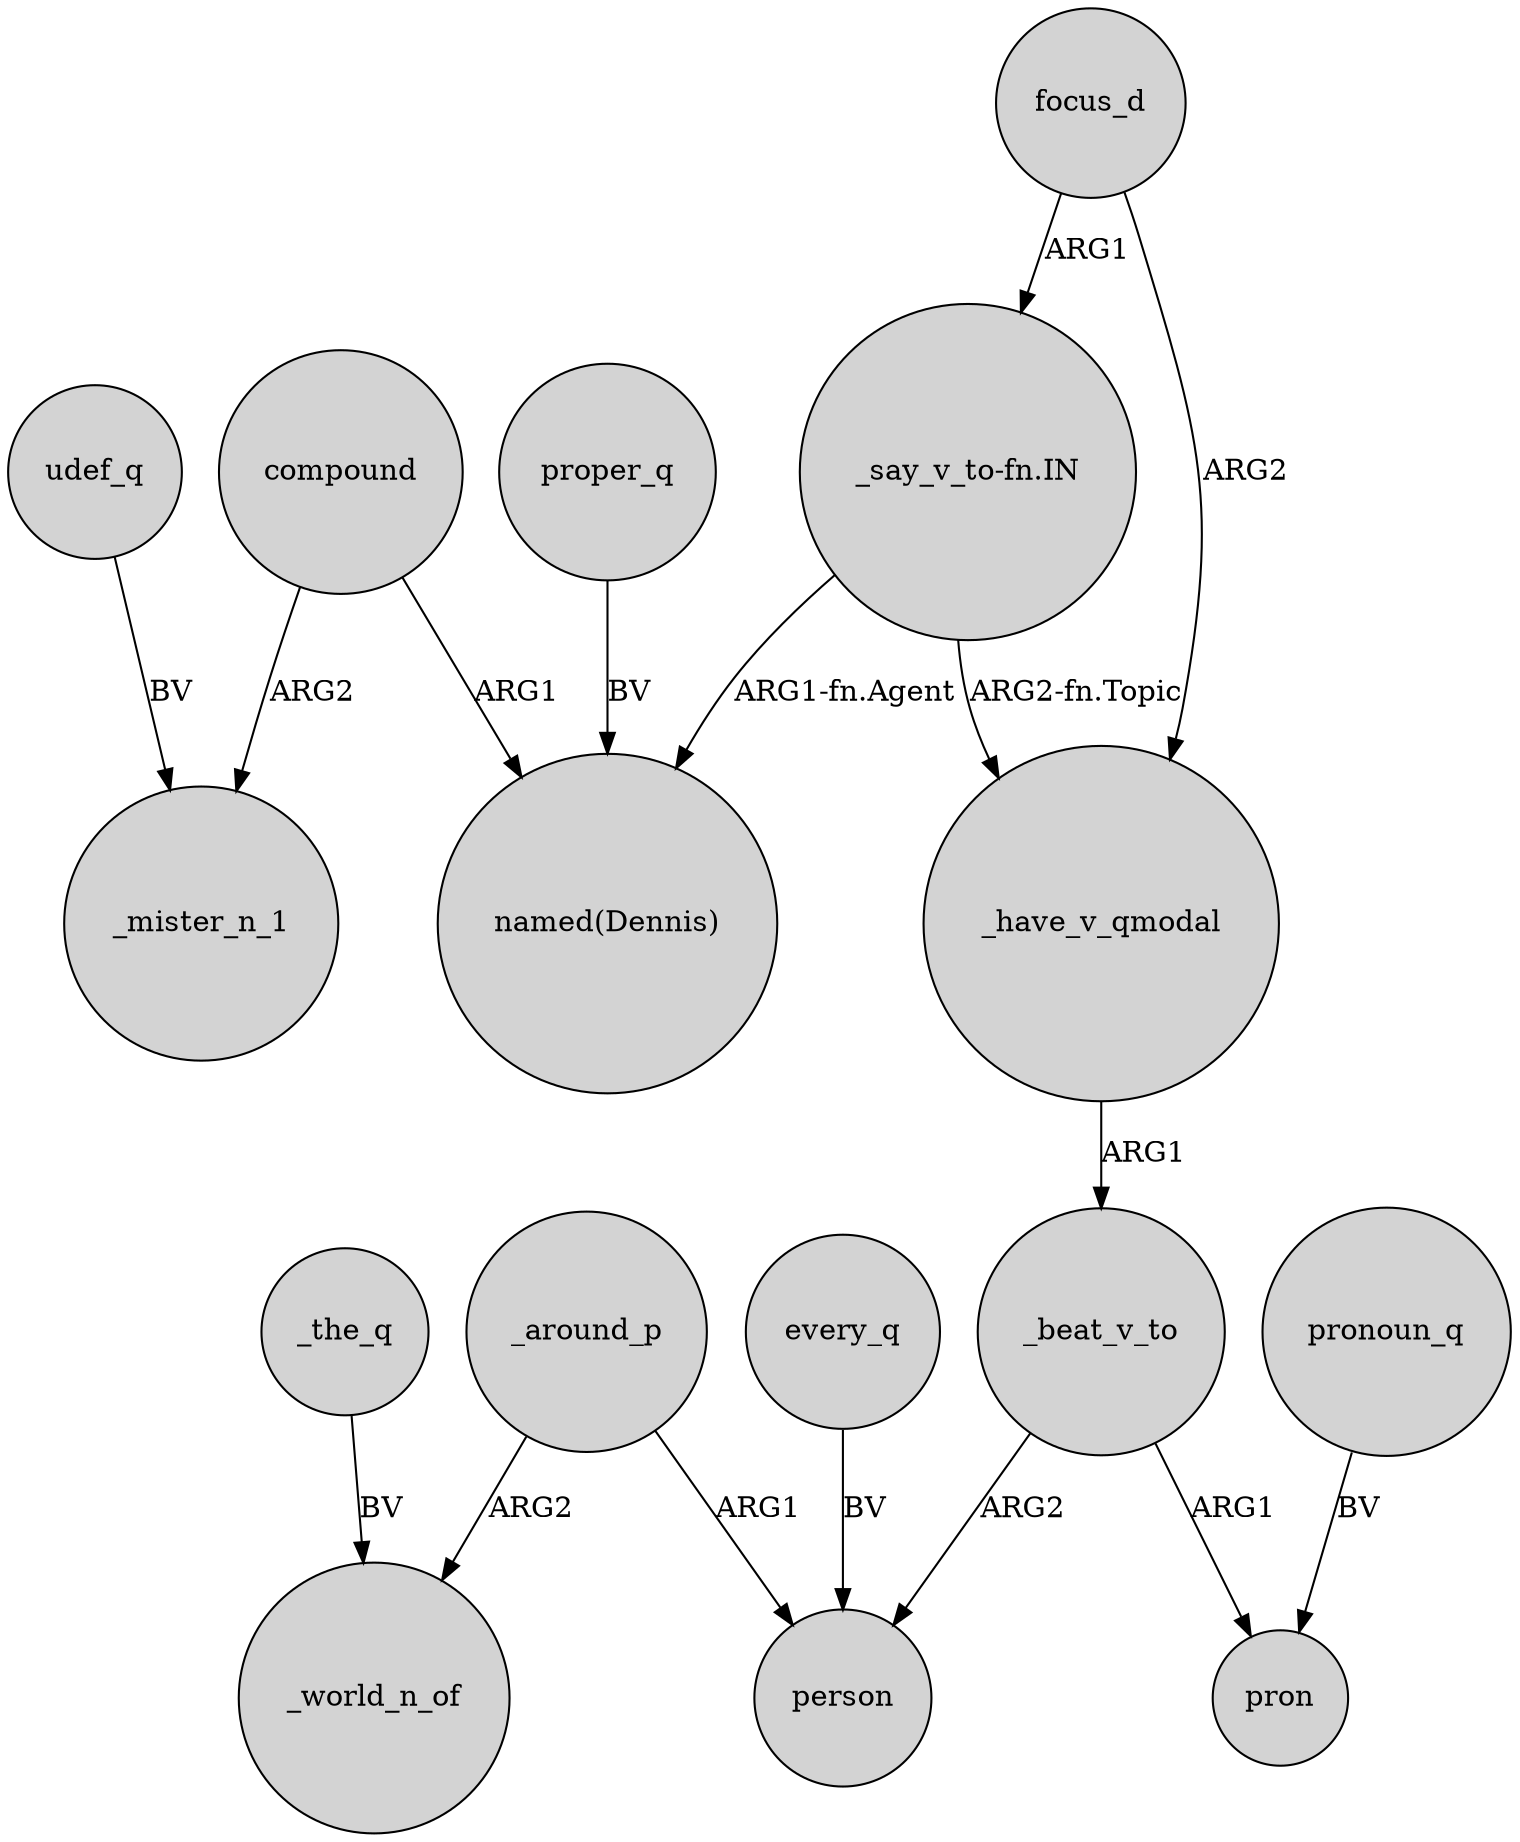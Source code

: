 digraph {
	node [shape=circle style=filled]
	_have_v_qmodal -> _beat_v_to [label=ARG1]
	every_q -> person [label=BV]
	_around_p -> _world_n_of [label=ARG2]
	udef_q -> _mister_n_1 [label=BV]
	"_say_v_to-fn.IN" -> "named(Dennis)" [label="ARG1-fn.Agent"]
	"_say_v_to-fn.IN" -> _have_v_qmodal [label="ARG2-fn.Topic"]
	_beat_v_to -> person [label=ARG2]
	proper_q -> "named(Dennis)" [label=BV]
	focus_d -> _have_v_qmodal [label=ARG2]
	compound -> "named(Dennis)" [label=ARG1]
	_beat_v_to -> pron [label=ARG1]
	_the_q -> _world_n_of [label=BV]
	compound -> _mister_n_1 [label=ARG2]
	focus_d -> "_say_v_to-fn.IN" [label=ARG1]
	_around_p -> person [label=ARG1]
	pronoun_q -> pron [label=BV]
}
